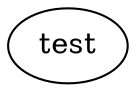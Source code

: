 // This file is generated automatically by S-GRAPHVIZ.

digraph {
  compound = true;
  node1 [id = test, label = test];
}